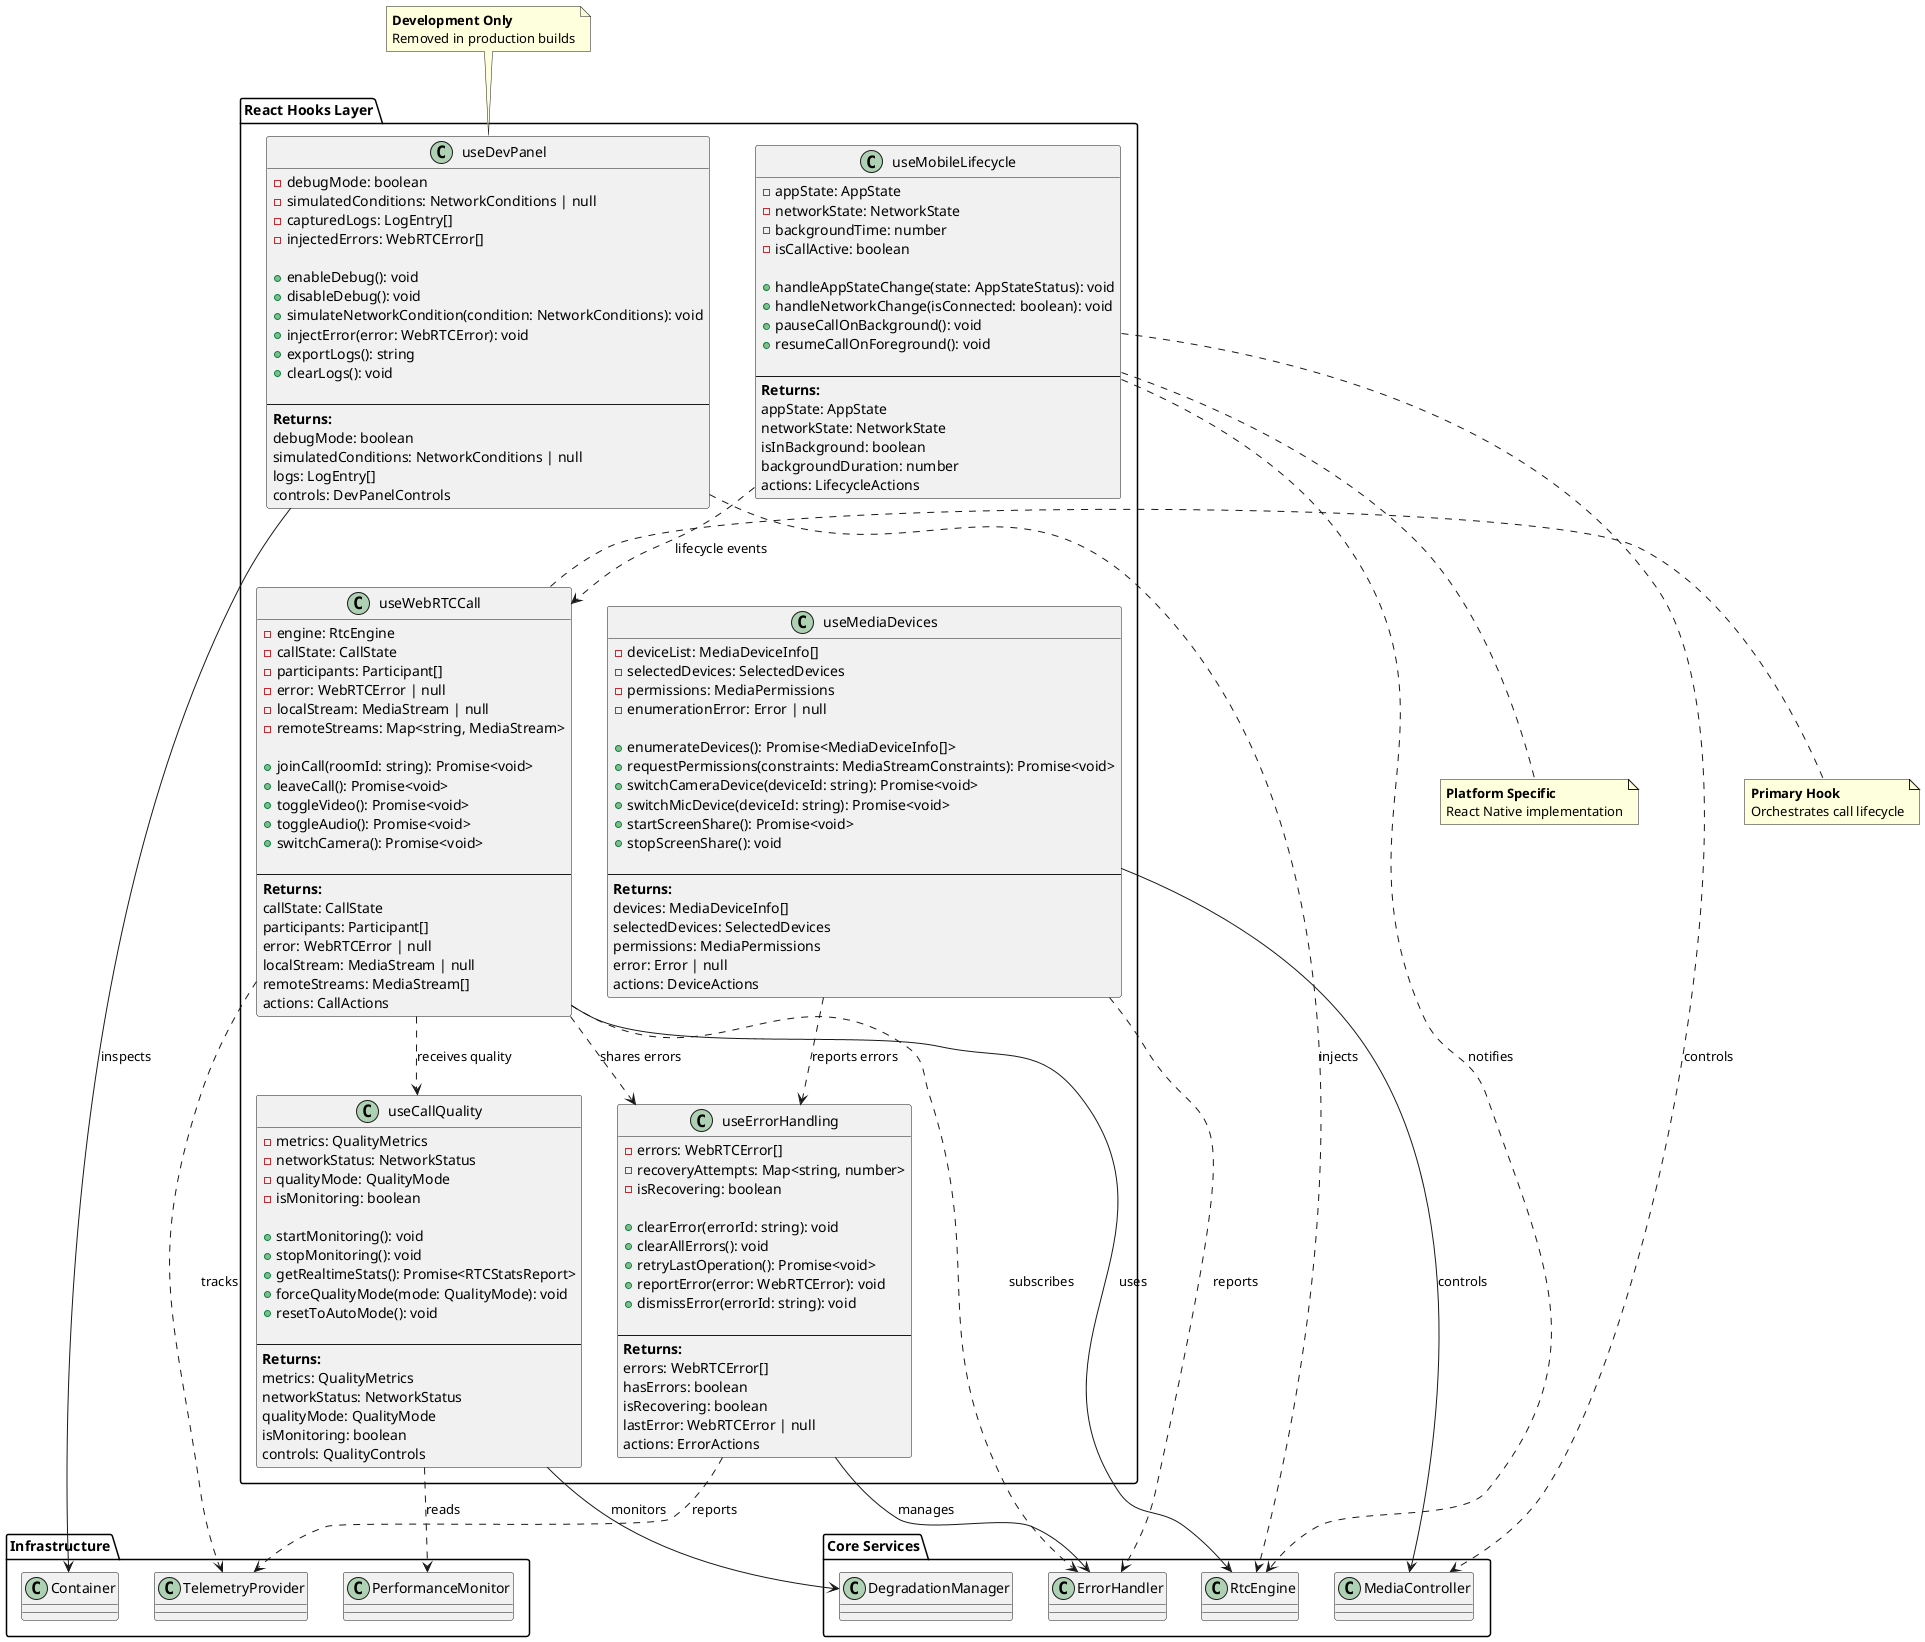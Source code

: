 @startuml ui-hooks

package "React Hooks Layer" {

  class useWebRTCCall {
    -engine: RtcEngine
    -callState: CallState
    -participants: Participant[]
    -error: WebRTCError | null
    -localStream: MediaStream | null
    -remoteStreams: Map<string, MediaStream>
    
    +joinCall(roomId: string): Promise<void>
    +leaveCall(): Promise<void>
    +toggleVideo(): Promise<void>
    +toggleAudio(): Promise<void>
    +switchCamera(): Promise<void>
    
    --
    **Returns:**
    callState: CallState
    participants: Participant[]
    error: WebRTCError | null
    localStream: MediaStream | null
    remoteStreams: MediaStream[]
    actions: CallActions
  }

  class useMediaDevices {
    -deviceList: MediaDeviceInfo[]
    -selectedDevices: SelectedDevices
    -permissions: MediaPermissions
    -enumerationError: Error | null
    
    +enumerateDevices(): Promise<MediaDeviceInfo[]>
    +requestPermissions(constraints: MediaStreamConstraints): Promise<void>
    +switchCameraDevice(deviceId: string): Promise<void>
    +switchMicDevice(deviceId: string): Promise<void>
    +startScreenShare(): Promise<void>
    +stopScreenShare(): void
    
    --
    **Returns:**
    devices: MediaDeviceInfo[]
    selectedDevices: SelectedDevices
    permissions: MediaPermissions
    error: Error | null
    actions: DeviceActions
  }

  class useCallQuality {
    -metrics: QualityMetrics
    -networkStatus: NetworkStatus
    -qualityMode: QualityMode
    -isMonitoring: boolean
    
    +startMonitoring(): void
    +stopMonitoring(): void
    +getRealtimeStats(): Promise<RTCStatsReport>
    +forceQualityMode(mode: QualityMode): void
    +resetToAutoMode(): void
    
    --
    **Returns:**
    metrics: QualityMetrics
    networkStatus: NetworkStatus
    qualityMode: QualityMode
    isMonitoring: boolean
    controls: QualityControls
  }

  class useErrorHandling {
    -errors: WebRTCError[]
    -recoveryAttempts: Map<string, number>
    -isRecovering: boolean
    
    +clearError(errorId: string): void
    +clearAllErrors(): void
    +retryLastOperation(): Promise<void>
    +reportError(error: WebRTCError): void
    +dismissError(errorId: string): void
    
    --
    **Returns:**
    errors: WebRTCError[]
    hasErrors: boolean
    isRecovering: boolean
    lastError: WebRTCError | null
    actions: ErrorActions
  }

  class useMobileLifecycle {
    -appState: AppState
    -networkState: NetworkState
    -backgroundTime: number
    -isCallActive: boolean
    
    +handleAppStateChange(state: AppStateStatus): void
    +handleNetworkChange(isConnected: boolean): void
    +pauseCallOnBackground(): void
    +resumeCallOnForeground(): void
    
    --
    **Returns:**
    appState: AppState
    networkState: NetworkState
    isInBackground: boolean
    backgroundDuration: number
    actions: LifecycleActions
  }

  class useDevPanel {
    -debugMode: boolean
    -simulatedConditions: NetworkConditions | null
    -capturedLogs: LogEntry[]
    -injectedErrors: WebRTCError[]
    
    +enableDebug(): void
    +disableDebug(): void
    +simulateNetworkCondition(condition: NetworkConditions): void
    +injectError(error: WebRTCError): void
    +exportLogs(): string
    +clearLogs(): void
    
    --
    **Returns:**
    debugMode: boolean
    simulatedConditions: NetworkConditions | null
    logs: LogEntry[]
    controls: DevPanelControls
  }

}

package "Core Services" {
  class RtcEngine
  class MediaController  
  class DegradationManager
  class ErrorHandler
}

package "Infrastructure" {
  class TelemetryProvider
  class PerformanceMonitor
  class Container
}

' Hook Dependencies (using different arrow types)
useWebRTCCall --> RtcEngine : uses
useWebRTCCall ..> ErrorHandler : subscribes
useWebRTCCall ..> TelemetryProvider : tracks

useMediaDevices --> MediaController : controls
useMediaDevices ..> ErrorHandler : reports

useCallQuality --> DegradationManager : monitors
useCallQuality ..> PerformanceMonitor : reads

useErrorHandling --> ErrorHandler : manages
useErrorHandling ..> TelemetryProvider : reports

useMobileLifecycle ..> RtcEngine : notifies
useMobileLifecycle ..> MediaController : controls

useDevPanel --> Container : inspects
useDevPanel ..> RtcEngine : injects

' Hook Interactions
useWebRTCCall ..> useErrorHandling : shares errors
useWebRTCCall ..> useCallQuality : receives quality
useMediaDevices ..> useErrorHandling : reports errors
useMobileLifecycle ..> useWebRTCCall : lifecycle events

note top of useDevPanel : **Development Only**\nRemoved in production builds
note bottom of useMobileLifecycle : **Platform Specific**\nReact Native implementation
note right of useWebRTCCall : **Primary Hook**\nOrchestrates call lifecycle

@enduml